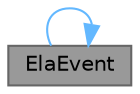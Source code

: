 digraph "ElaEvent"
{
 // LATEX_PDF_SIZE
  bgcolor="transparent";
  edge [fontname=Helvetica,fontsize=10,labelfontname=Helvetica,labelfontsize=10];
  node [fontname=Helvetica,fontsize=10,shape=box,height=0.2,width=0.4];
  rankdir="LR";
  Node1 [id="Node000001",label="ElaEvent",height=0.2,width=0.4,color="gray40", fillcolor="grey60", style="filled", fontcolor="black",tooltip="构造函数，初始化事件对象"];
  Node1 -> Node1 [id="edge1_Node000001_Node000001",color="steelblue1",style="solid",tooltip=" "];
}
